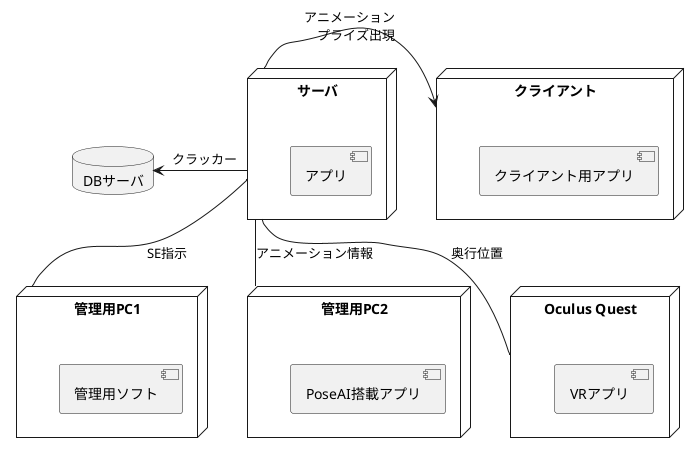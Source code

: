 @startuml systemConfiguration

node server as "サーバ" {
    component アプリ
}

database db as "DBサーバ"

node console as "管理用PC1" {
    component 管理用ソフト
}

node poseAi as "管理用PC2" {
    component PoseAI搭載アプリ
}

node hmd as "Oculus Quest" {
    component VRアプリ
}

node client as "クライアント" {
    component クライアント用アプリ
}

server -l-> db : クラッカー

console -u- server : SE指示
poseAi -u- server : アニメーション情報
hmd -u- server : 奥行位置

server -r-> client : アニメーション\rプライズ出現

@enduml